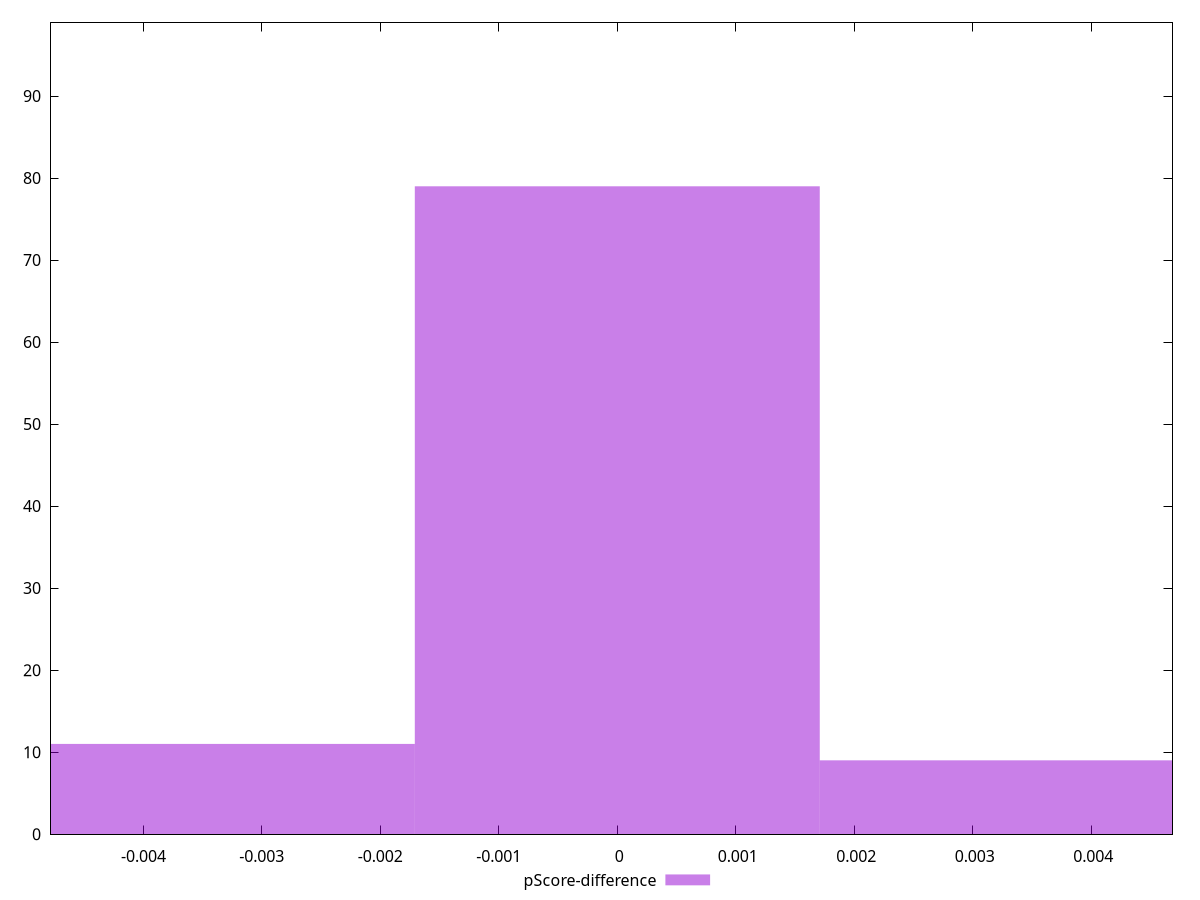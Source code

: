 reset

$pScoreDifference <<EOF
0 79
-0.003418087669983106 11
0.003418087669983106 9
EOF

set key outside below
set boxwidth 0.003418087669983106
set xrange [-0.004788301669226613:0.004686399544377551]
set yrange [0:99]
set trange [0:99]
set style fill transparent solid 0.5 noborder
set terminal svg size 640, 490 enhanced background rgb 'white'
set output "report/report_00029_2021-02-24T13-36-40.390Z/estimated-input-latency/samples/card/pScore-difference/histogram.svg"

plot $pScoreDifference title "pScore-difference" with boxes

reset
